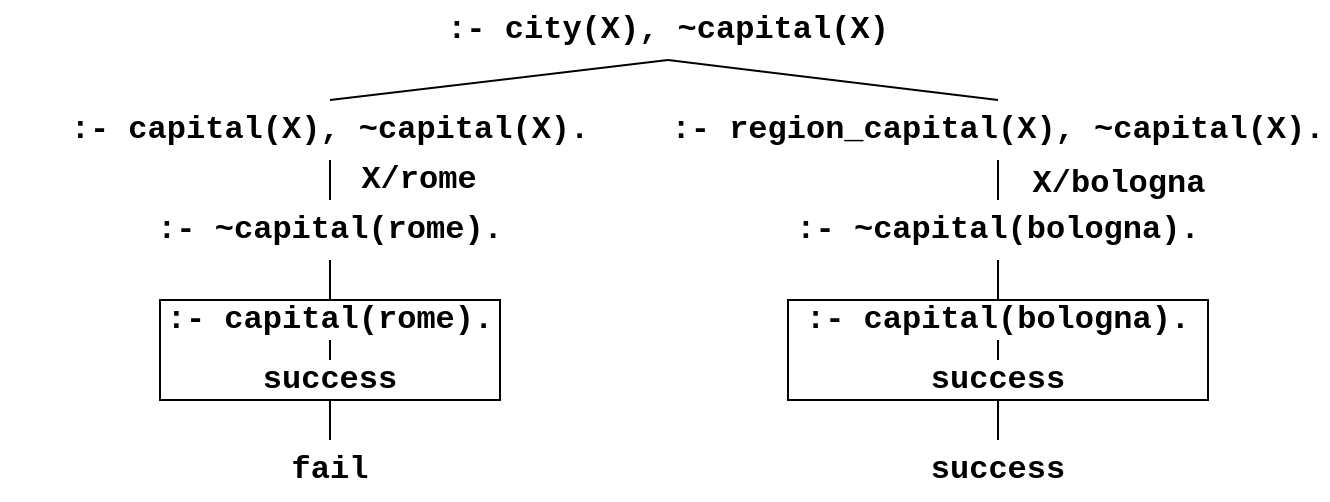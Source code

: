 <mxfile version="22.1.5" type="device">
  <diagram name="Pagina-1" id="Kx4IccF5TP9m-yPugrQJ">
    <mxGraphModel dx="819" dy="414" grid="1" gridSize="10" guides="1" tooltips="1" connect="1" arrows="1" fold="1" page="1" pageScale="1" pageWidth="827" pageHeight="1169" math="0" shadow="0">
      <root>
        <mxCell id="0" />
        <mxCell id="1" parent="0" />
        <mxCell id="nmuJ0MsZKHHojjxWRflp-19" value="" style="rounded=0;whiteSpace=wrap;html=1;fillColor=none;fontStyle=1" vertex="1" parent="1">
          <mxGeometry x="160" y="390" width="170" height="50" as="geometry" />
        </mxCell>
        <mxCell id="nmuJ0MsZKHHojjxWRflp-25" value="" style="rounded=0;whiteSpace=wrap;html=1;fillColor=none;fontStyle=1" vertex="1" parent="1">
          <mxGeometry x="474" y="390" width="210" height="50" as="geometry" />
        </mxCell>
        <mxCell id="nmuJ0MsZKHHojjxWRflp-1" value="&lt;font face=&quot;Courier New&quot; style=&quot;font-size: 16px;&quot;&gt;:- city(X), ~capital(X)&lt;br style=&quot;font-size: 16px;&quot;&gt;&lt;/font&gt;" style="text;html=1;strokeColor=none;fillColor=none;align=center;verticalAlign=middle;whiteSpace=wrap;rounded=0;fontFamily=Courier New;fontSize=16;fontStyle=1" vertex="1" parent="1">
          <mxGeometry x="269" y="240" width="290" height="30" as="geometry" />
        </mxCell>
        <mxCell id="nmuJ0MsZKHHojjxWRflp-2" value="&lt;font face=&quot;Courier New&quot; style=&quot;font-size: 16px;&quot;&gt;:- capital(X), ~capital(X).&lt;br style=&quot;font-size: 16px;&quot;&gt;&lt;/font&gt;" style="text;html=1;strokeColor=none;fillColor=none;align=center;verticalAlign=middle;whiteSpace=wrap;rounded=0;fontFamily=Courier New;fontSize=16;fontStyle=1" vertex="1" parent="1">
          <mxGeometry x="80" y="290" width="330" height="30" as="geometry" />
        </mxCell>
        <mxCell id="nmuJ0MsZKHHojjxWRflp-3" value="&lt;font face=&quot;Courier New&quot; style=&quot;font-size: 16px;&quot;&gt;:- region_capital(X), ~capital(X).&lt;br style=&quot;font-size: 16px;&quot;&gt;&lt;/font&gt;" style="text;html=1;strokeColor=none;fillColor=none;align=center;verticalAlign=middle;whiteSpace=wrap;rounded=0;fontFamily=Courier New;fontSize=16;fontStyle=1" vertex="1" parent="1">
          <mxGeometry x="414" y="290" width="330" height="30" as="geometry" />
        </mxCell>
        <mxCell id="nmuJ0MsZKHHojjxWRflp-4" value="" style="endArrow=none;html=1;rounded=0;entryX=0.5;entryY=1;entryDx=0;entryDy=0;exitX=0.5;exitY=0;exitDx=0;exitDy=0;fontStyle=1" edge="1" parent="1" source="nmuJ0MsZKHHojjxWRflp-2" target="nmuJ0MsZKHHojjxWRflp-1">
          <mxGeometry width="50" height="50" relative="1" as="geometry">
            <mxPoint x="390" y="390" as="sourcePoint" />
            <mxPoint x="440" y="340" as="targetPoint" />
          </mxGeometry>
        </mxCell>
        <mxCell id="nmuJ0MsZKHHojjxWRflp-5" value="" style="endArrow=none;html=1;rounded=0;entryX=0.5;entryY=1;entryDx=0;entryDy=0;exitX=0.5;exitY=0;exitDx=0;exitDy=0;fontStyle=1" edge="1" parent="1" source="nmuJ0MsZKHHojjxWRflp-3" target="nmuJ0MsZKHHojjxWRflp-1">
          <mxGeometry width="50" height="50" relative="1" as="geometry">
            <mxPoint x="390" y="390" as="sourcePoint" />
            <mxPoint x="440" y="340" as="targetPoint" />
          </mxGeometry>
        </mxCell>
        <mxCell id="nmuJ0MsZKHHojjxWRflp-7" value="" style="endArrow=none;html=1;rounded=0;entryX=0.5;entryY=1;entryDx=0;entryDy=0;exitX=0.5;exitY=0;exitDx=0;exitDy=0;fontStyle=1" edge="1" parent="1" source="nmuJ0MsZKHHojjxWRflp-8" target="nmuJ0MsZKHHojjxWRflp-2">
          <mxGeometry width="50" height="50" relative="1" as="geometry">
            <mxPoint x="285" y="360" as="sourcePoint" />
            <mxPoint x="410" y="360" as="targetPoint" />
          </mxGeometry>
        </mxCell>
        <mxCell id="nmuJ0MsZKHHojjxWRflp-9" value="&lt;font style=&quot;font-size: 16px;&quot; face=&quot;Courier New&quot;&gt;X/rome&lt;/font&gt;" style="edgeLabel;html=1;align=center;verticalAlign=middle;resizable=0;points=[];fontStyle=1" vertex="1" connectable="0" parent="nmuJ0MsZKHHojjxWRflp-7">
          <mxGeometry x="-0.009" y="1" relative="1" as="geometry">
            <mxPoint x="45" as="offset" />
          </mxGeometry>
        </mxCell>
        <mxCell id="nmuJ0MsZKHHojjxWRflp-8" value="&lt;font face=&quot;Courier New&quot; style=&quot;font-size: 16px;&quot;&gt;:- ~capital(rome).&lt;br style=&quot;font-size: 16px;&quot;&gt;&lt;/font&gt;" style="text;html=1;strokeColor=none;fillColor=none;align=center;verticalAlign=middle;whiteSpace=wrap;rounded=0;fontFamily=Courier New;fontSize=16;fontStyle=1" vertex="1" parent="1">
          <mxGeometry x="120" y="340" width="250" height="30" as="geometry" />
        </mxCell>
        <mxCell id="nmuJ0MsZKHHojjxWRflp-11" value="&lt;font face=&quot;Courier New&quot; style=&quot;font-size: 16px;&quot;&gt;:- ~capital(bologna).&lt;br style=&quot;font-size: 16px;&quot;&gt;&lt;/font&gt;" style="text;html=1;strokeColor=none;fillColor=none;align=center;verticalAlign=middle;whiteSpace=wrap;rounded=0;fontFamily=Courier New;fontSize=16;fontStyle=1" vertex="1" parent="1">
          <mxGeometry x="454" y="340" width="250" height="30" as="geometry" />
        </mxCell>
        <mxCell id="nmuJ0MsZKHHojjxWRflp-13" value="" style="endArrow=none;html=1;rounded=0;entryX=0.5;entryY=1;entryDx=0;entryDy=0;exitX=0.5;exitY=0;exitDx=0;exitDy=0;fontStyle=1" edge="1" parent="1" source="nmuJ0MsZKHHojjxWRflp-11" target="nmuJ0MsZKHHojjxWRflp-3">
          <mxGeometry width="50" height="50" relative="1" as="geometry">
            <mxPoint x="219" y="360" as="sourcePoint" />
            <mxPoint x="219" y="330" as="targetPoint" />
          </mxGeometry>
        </mxCell>
        <mxCell id="nmuJ0MsZKHHojjxWRflp-14" value="&lt;font face=&quot;Courier New&quot; style=&quot;font-size: 16px;&quot;&gt;X/bologna&lt;/font&gt;" style="edgeLabel;html=1;align=center;verticalAlign=middle;resizable=0;points=[];fontSize=16;fontStyle=1" vertex="1" connectable="0" parent="nmuJ0MsZKHHojjxWRflp-13">
          <mxGeometry x="-0.009" y="1" relative="1" as="geometry">
            <mxPoint x="61" y="1" as="offset" />
          </mxGeometry>
        </mxCell>
        <mxCell id="nmuJ0MsZKHHojjxWRflp-15" value="" style="endArrow=none;html=1;rounded=0;entryX=0.5;entryY=1;entryDx=0;entryDy=0;exitX=0.5;exitY=0;exitDx=0;exitDy=0;fontStyle=1" edge="1" parent="1" source="nmuJ0MsZKHHojjxWRflp-16" target="nmuJ0MsZKHHojjxWRflp-8">
          <mxGeometry width="50" height="50" relative="1" as="geometry">
            <mxPoint x="240" y="410" as="sourcePoint" />
            <mxPoint x="410" y="390" as="targetPoint" />
          </mxGeometry>
        </mxCell>
        <mxCell id="nmuJ0MsZKHHojjxWRflp-16" value="&lt;font face=&quot;Courier New&quot; style=&quot;font-size: 16px;&quot;&gt;:- capital(rome).&lt;br style=&quot;font-size: 16px;&quot;&gt;&lt;/font&gt;" style="text;html=1;strokeColor=none;fillColor=none;align=center;verticalAlign=middle;whiteSpace=wrap;rounded=0;fontFamily=Courier New;fontSize=16;fontStyle=1" vertex="1" parent="1">
          <mxGeometry x="160" y="390" width="170" height="20" as="geometry" />
        </mxCell>
        <mxCell id="nmuJ0MsZKHHojjxWRflp-17" value="" style="endArrow=none;html=1;rounded=0;entryX=0.5;entryY=1;entryDx=0;entryDy=0;exitX=0.5;exitY=0;exitDx=0;exitDy=0;fontStyle=1" edge="1" parent="1" source="nmuJ0MsZKHHojjxWRflp-18" target="nmuJ0MsZKHHojjxWRflp-16">
          <mxGeometry width="50" height="50" relative="1" as="geometry">
            <mxPoint x="245" y="440" as="sourcePoint" />
            <mxPoint x="340" y="390" as="targetPoint" />
          </mxGeometry>
        </mxCell>
        <mxCell id="nmuJ0MsZKHHojjxWRflp-18" value="success" style="text;html=1;strokeColor=none;fillColor=none;align=center;verticalAlign=middle;whiteSpace=wrap;rounded=0;fontFamily=Courier New;fontSize=16;fontStyle=1" vertex="1" parent="1">
          <mxGeometry x="160" y="420" width="170" height="20" as="geometry" />
        </mxCell>
        <mxCell id="nmuJ0MsZKHHojjxWRflp-20" value="fail" style="text;html=1;strokeColor=none;fillColor=none;align=center;verticalAlign=middle;whiteSpace=wrap;rounded=0;fontFamily=Courier New;fontSize=16;fontStyle=1" vertex="1" parent="1">
          <mxGeometry x="155" y="460" width="180" height="30" as="geometry" />
        </mxCell>
        <mxCell id="nmuJ0MsZKHHojjxWRflp-21" value="" style="endArrow=none;html=1;rounded=0;entryX=0.5;entryY=1;entryDx=0;entryDy=0;exitX=0.5;exitY=0;exitDx=0;exitDy=0;fontStyle=1" edge="1" parent="1" source="nmuJ0MsZKHHojjxWRflp-20" target="nmuJ0MsZKHHojjxWRflp-19">
          <mxGeometry width="50" height="50" relative="1" as="geometry">
            <mxPoint x="280" y="480" as="sourcePoint" />
            <mxPoint x="330" y="430" as="targetPoint" />
          </mxGeometry>
        </mxCell>
        <mxCell id="nmuJ0MsZKHHojjxWRflp-22" value="&lt;font face=&quot;Courier New&quot; style=&quot;font-size: 16px;&quot;&gt;:- capital(bologna).&lt;br style=&quot;font-size: 16px;&quot;&gt;&lt;/font&gt;" style="text;html=1;strokeColor=none;fillColor=none;align=center;verticalAlign=middle;whiteSpace=wrap;rounded=0;fontFamily=Courier New;fontSize=16;fontStyle=1" vertex="1" parent="1">
          <mxGeometry x="474" y="390" width="210" height="20" as="geometry" />
        </mxCell>
        <mxCell id="nmuJ0MsZKHHojjxWRflp-23" value="" style="endArrow=none;html=1;rounded=0;entryX=0.5;entryY=1;entryDx=0;entryDy=0;exitX=0.5;exitY=0;exitDx=0;exitDy=0;fontStyle=1" edge="1" parent="1" source="nmuJ0MsZKHHojjxWRflp-24" target="nmuJ0MsZKHHojjxWRflp-22">
          <mxGeometry width="50" height="50" relative="1" as="geometry">
            <mxPoint x="579" y="440" as="sourcePoint" />
            <mxPoint x="674" y="390" as="targetPoint" />
          </mxGeometry>
        </mxCell>
        <mxCell id="nmuJ0MsZKHHojjxWRflp-24" value="success" style="text;html=1;strokeColor=none;fillColor=none;align=center;verticalAlign=middle;whiteSpace=wrap;rounded=0;fontFamily=Courier New;fontSize=16;fontStyle=1" vertex="1" parent="1">
          <mxGeometry x="494" y="420" width="170" height="20" as="geometry" />
        </mxCell>
        <mxCell id="nmuJ0MsZKHHojjxWRflp-26" value="success" style="text;html=1;strokeColor=none;fillColor=none;align=center;verticalAlign=middle;whiteSpace=wrap;rounded=0;fontFamily=Courier New;fontSize=16;fontStyle=1" vertex="1" parent="1">
          <mxGeometry x="489" y="460" width="180" height="30" as="geometry" />
        </mxCell>
        <mxCell id="nmuJ0MsZKHHojjxWRflp-27" value="" style="endArrow=none;html=1;rounded=0;entryX=0.5;entryY=1;entryDx=0;entryDy=0;exitX=0.5;exitY=0;exitDx=0;exitDy=0;fontStyle=1" edge="1" parent="1" source="nmuJ0MsZKHHojjxWRflp-26" target="nmuJ0MsZKHHojjxWRflp-25">
          <mxGeometry width="50" height="50" relative="1" as="geometry">
            <mxPoint x="614" y="480" as="sourcePoint" />
            <mxPoint x="664" y="430" as="targetPoint" />
          </mxGeometry>
        </mxCell>
        <mxCell id="nmuJ0MsZKHHojjxWRflp-28" value="" style="endArrow=none;html=1;rounded=0;entryX=0.5;entryY=1;entryDx=0;entryDy=0;exitX=0.5;exitY=0;exitDx=0;exitDy=0;fontStyle=1" edge="1" parent="1" source="nmuJ0MsZKHHojjxWRflp-25" target="nmuJ0MsZKHHojjxWRflp-11">
          <mxGeometry width="50" height="50" relative="1" as="geometry">
            <mxPoint x="219" y="400" as="sourcePoint" />
            <mxPoint x="219" y="380" as="targetPoint" />
          </mxGeometry>
        </mxCell>
      </root>
    </mxGraphModel>
  </diagram>
</mxfile>

